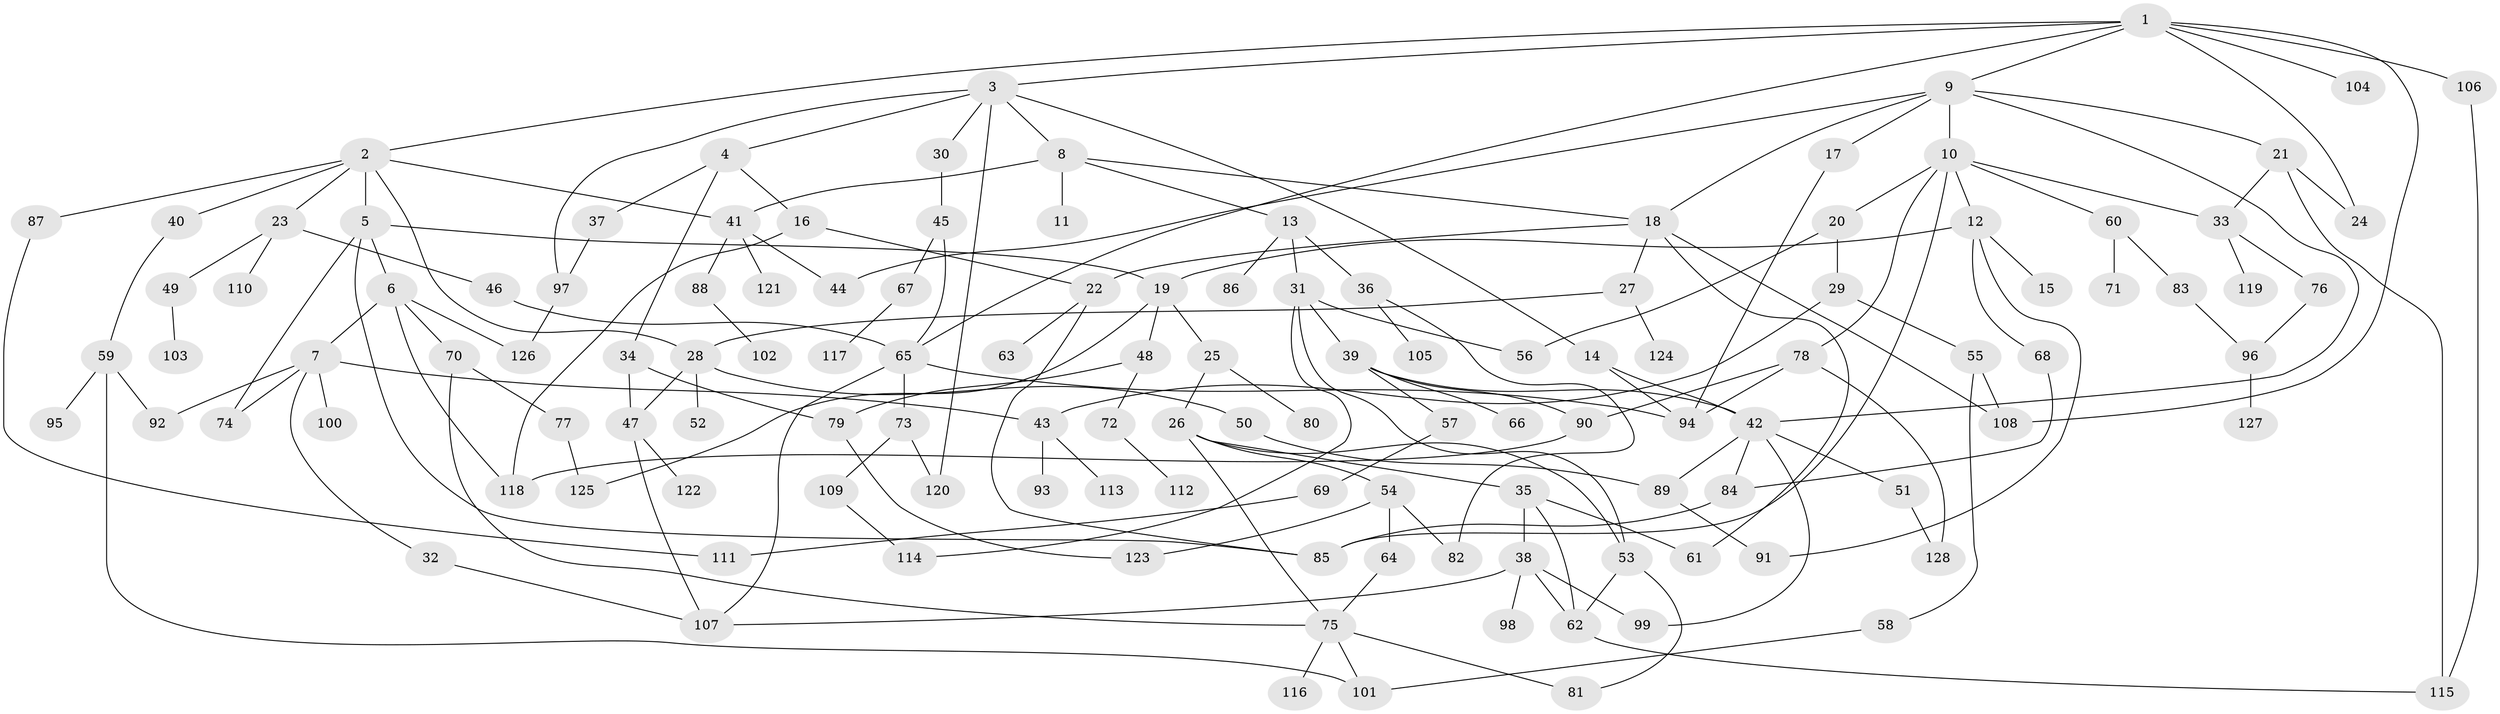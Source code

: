 // Generated by graph-tools (version 1.1) at 2025/13/03/09/25 04:13:36]
// undirected, 128 vertices, 184 edges
graph export_dot {
graph [start="1"]
  node [color=gray90,style=filled];
  1;
  2;
  3;
  4;
  5;
  6;
  7;
  8;
  9;
  10;
  11;
  12;
  13;
  14;
  15;
  16;
  17;
  18;
  19;
  20;
  21;
  22;
  23;
  24;
  25;
  26;
  27;
  28;
  29;
  30;
  31;
  32;
  33;
  34;
  35;
  36;
  37;
  38;
  39;
  40;
  41;
  42;
  43;
  44;
  45;
  46;
  47;
  48;
  49;
  50;
  51;
  52;
  53;
  54;
  55;
  56;
  57;
  58;
  59;
  60;
  61;
  62;
  63;
  64;
  65;
  66;
  67;
  68;
  69;
  70;
  71;
  72;
  73;
  74;
  75;
  76;
  77;
  78;
  79;
  80;
  81;
  82;
  83;
  84;
  85;
  86;
  87;
  88;
  89;
  90;
  91;
  92;
  93;
  94;
  95;
  96;
  97;
  98;
  99;
  100;
  101;
  102;
  103;
  104;
  105;
  106;
  107;
  108;
  109;
  110;
  111;
  112;
  113;
  114;
  115;
  116;
  117;
  118;
  119;
  120;
  121;
  122;
  123;
  124;
  125;
  126;
  127;
  128;
  1 -- 2;
  1 -- 3;
  1 -- 9;
  1 -- 104;
  1 -- 106;
  1 -- 65;
  1 -- 108;
  1 -- 24;
  2 -- 5;
  2 -- 23;
  2 -- 40;
  2 -- 41;
  2 -- 87;
  2 -- 28;
  3 -- 4;
  3 -- 8;
  3 -- 14;
  3 -- 30;
  3 -- 120;
  3 -- 97;
  4 -- 16;
  4 -- 34;
  4 -- 37;
  5 -- 6;
  5 -- 19;
  5 -- 85;
  5 -- 74;
  6 -- 7;
  6 -- 70;
  6 -- 118;
  6 -- 126;
  7 -- 32;
  7 -- 43;
  7 -- 74;
  7 -- 92;
  7 -- 100;
  8 -- 11;
  8 -- 13;
  8 -- 18;
  8 -- 41;
  9 -- 10;
  9 -- 17;
  9 -- 21;
  9 -- 44;
  9 -- 18;
  9 -- 42;
  10 -- 12;
  10 -- 20;
  10 -- 60;
  10 -- 78;
  10 -- 85;
  10 -- 33;
  12 -- 15;
  12 -- 68;
  12 -- 91;
  12 -- 19;
  13 -- 31;
  13 -- 36;
  13 -- 86;
  14 -- 42;
  14 -- 94;
  16 -- 22;
  16 -- 118;
  17 -- 94;
  18 -- 27;
  18 -- 61;
  18 -- 108;
  18 -- 22;
  19 -- 25;
  19 -- 48;
  19 -- 125;
  20 -- 29;
  20 -- 56;
  21 -- 24;
  21 -- 33;
  21 -- 115;
  22 -- 63;
  22 -- 85;
  23 -- 46;
  23 -- 49;
  23 -- 110;
  25 -- 26;
  25 -- 80;
  26 -- 35;
  26 -- 54;
  26 -- 75;
  26 -- 53;
  27 -- 28;
  27 -- 124;
  28 -- 47;
  28 -- 50;
  28 -- 52;
  29 -- 55;
  29 -- 43;
  30 -- 45;
  31 -- 39;
  31 -- 53;
  31 -- 114;
  31 -- 56;
  32 -- 107;
  33 -- 76;
  33 -- 119;
  34 -- 79;
  34 -- 47;
  35 -- 38;
  35 -- 61;
  35 -- 62;
  36 -- 82;
  36 -- 105;
  37 -- 97;
  38 -- 98;
  38 -- 99;
  38 -- 107;
  38 -- 62;
  39 -- 57;
  39 -- 66;
  39 -- 42;
  39 -- 90;
  40 -- 59;
  41 -- 88;
  41 -- 121;
  41 -- 44;
  42 -- 51;
  42 -- 84;
  42 -- 89;
  42 -- 99;
  43 -- 93;
  43 -- 113;
  45 -- 67;
  45 -- 65;
  46 -- 65;
  47 -- 122;
  47 -- 107;
  48 -- 72;
  48 -- 79;
  49 -- 103;
  50 -- 89;
  51 -- 128;
  53 -- 62;
  53 -- 81;
  54 -- 64;
  54 -- 123;
  54 -- 82;
  55 -- 58;
  55 -- 108;
  57 -- 69;
  58 -- 101;
  59 -- 95;
  59 -- 101;
  59 -- 92;
  60 -- 71;
  60 -- 83;
  62 -- 115;
  64 -- 75;
  65 -- 73;
  65 -- 94;
  65 -- 107;
  67 -- 117;
  68 -- 84;
  69 -- 111;
  70 -- 77;
  70 -- 75;
  72 -- 112;
  73 -- 109;
  73 -- 120;
  75 -- 81;
  75 -- 116;
  75 -- 101;
  76 -- 96;
  77 -- 125;
  78 -- 90;
  78 -- 128;
  78 -- 94;
  79 -- 123;
  83 -- 96;
  84 -- 85;
  87 -- 111;
  88 -- 102;
  89 -- 91;
  90 -- 118;
  96 -- 127;
  97 -- 126;
  106 -- 115;
  109 -- 114;
}
